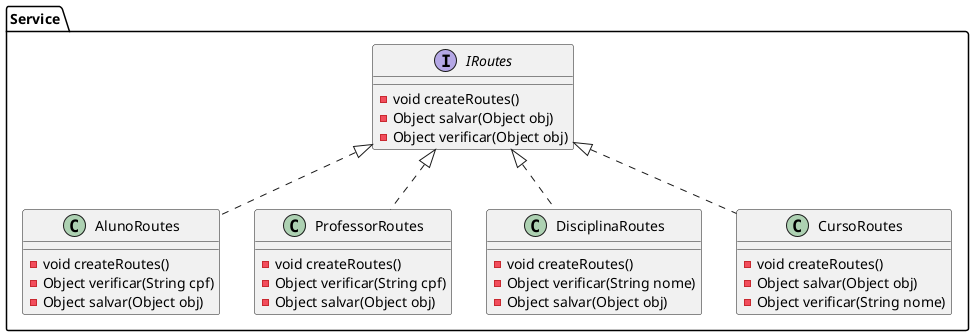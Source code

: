 @startuml trabalho_engenharia_routes

package "Service" {
    interface IRoutes {
        - void createRoutes()
        - Object salvar(Object obj)
        - Object verificar(Object obj)
    }

    class AlunoRoutes implements IRoutes {
        - void createRoutes()
        - Object verificar(String cpf)
        - Object salvar(Object obj)
    }

    class ProfessorRoutes implements IRoutes {
        - void createRoutes()
        - Object verificar(String cpf)
        - Object salvar(Object obj)
    }

    class DisciplinaRoutes implements IRoutes {
        - void createRoutes()
        - Object verificar(String nome)
        - Object salvar(Object obj)

    }

    class CursoRoutes implements IRoutes {
        - void createRoutes()
        - Object salvar(Object obj)
        - Object verificar(String nome)
    }
}